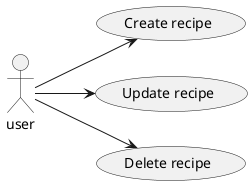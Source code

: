 @startuml recipeManagement
left to right direction
(Create recipe) as createR
(Update recipe) as updateR
(Delete recipe) as deleteR

user --> createR
user --> updateR
user --> deleteR
@enduml

@startuml ingredientManagement
left to right direction
(Create ingredient) as createI
(Update ingredient) as updateI
(Delete ingredient) as deleteI

user --> createI
user --> updateI
user --> deleteI
@enduml

@startuml categoryManagement

left to right direction

actor Admin


Admin --> (Manage Categories)
(Manage Categories) --> (Add Categorie)
(Manage Categories) --> (Update Categorie)
(Manage Categories) --> (Delete Categorie)

@enduml

@startuml adManagement

left to right direction

actor Admin


Admin --> (Manage Averts)
(Manage Averts) --> (Add Avert)
(Manage Averts) --> (Update Avert)
(Manage Averts) --> (Delete Avert)

@enduml

@startuml adminUserManagement

left to right direction

actor Admin

Admin --> (User management)
(User management) --> (log in)
(User management) --> (log out)
(User management) --> (maintain admin information)
(User management) --> (maintain user information)

@enduml

@startuml userUserManagement

left to right direction

actor User

User --> (User management)
(User management) --> (log in)
(User management) --> (log out)
(User management) --> (register)
(User management) --> (maintain user information)

@enduml

@startuml newsManagement

left to right direction

actor Admin

Admin --> (News management)
(News management) --> (add a news)
(News management) --> (update a news)
(News management) --> (display a news)

@enduml

@startuml suggestionManagement

left to right direction

actor User
actor Admin

Admin -|> User

Admin --> (1. Manage Suggestions)
User --> (2. Manage Suggestions)
(2. Manage Suggestions) --> (Add Suggestion)
(1. Manage Suggestions) --> (Update Suggestion)
(1. Manage Suggestions) --> (Delete Suggestion)
(1. Manage Suggestions) --> (Read Suggestion)
@enduml

@startuml commentManagement

left to right direction

actor User as u
actor Admin as a
u <|- a

usecase (Comment a recipe) as u2
usecase (Rate a recipe) as u1
usecase (Delete a Comment) as u3
usecase (Name the Comment) as u4

u --> u1
a --> u3
u2 .> u4 : <<include>>
u2 .u.> u1 : <<extends>>
@enduml

@startuml calendarManagement

left to right direction

actor User as u

usecase (Add to calendar) as u1
usecase (Select a date & a meal) as u2
usecase (See calendar) as u3
usecase (Delete from calendar) as u4

u --> u1
u --> u3
u --> u4
u1 ..> u2 : <<include>>

@enduml

@startuml partnerManagement

left to right direction
actor "User" as user
actor "Administrator" as admin

user --> (View Partner Details 1)
admin -l-|> user

admin --> (View Partner Details 2)
(View Partner Details 2) ..> (Remove Partner): <<extends>>
(View Partner Details 2) ..> (Edit Partner): <<extends>>
(View Partner Details 2) ..> (Add Partner): <<extends>>


@enduml

@startuml recipeListManagement

left to right direction

actor "User" as user
actor "Administrator" as admin

admin --|> (user)
(View Recipe Lists) ..> (Recipe List): <<extends>>
(View Recipe Lists) --> (Remove Recipe Lists)
(View Recipe Lists) --> (Add Recipe Lists)
user --> (View Recipe Lists)

(Recipe List) --> (View Recipes)
(Recipe List) --> (Add Recipes to Cart)
(Recipe List) --> (Remove Recipes)
@enduml

@startuml cartManagement

left to right direction

actor "User" as user
actor "Administrator" as admin

admin --|> user
user -->(View Cart)
user --> (Add to Cart)

(View Cart) <.l. (Validate Cart): <<extends>>
(View Cart) <.. (Remove from Cart) : <<extends>>
(View Cart) <.. (Edit Cart) : <<extends>>
(View Cart) <.. (Empty Cart) : <<extends>>


@enduml